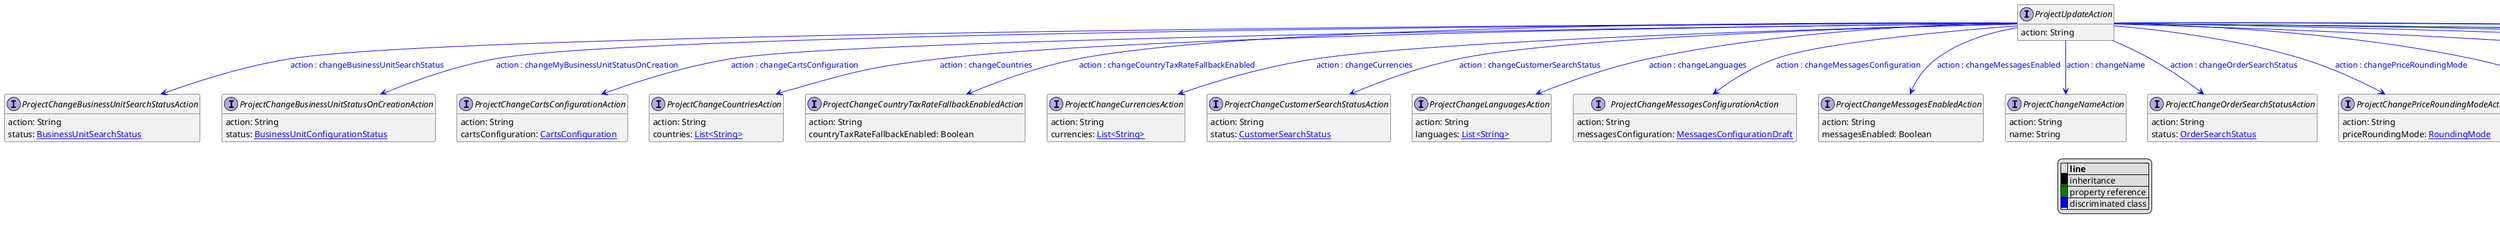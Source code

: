@startuml

hide empty fields
hide empty methods
legend
|= |= line |
|<back:black>   </back>| inheritance |
|<back:green>   </back>| property reference |
|<back:blue>   </back>| discriminated class |
endlegend
interface ProjectUpdateAction [[ProjectUpdateAction.svg]]  {
    action: String
}


interface ProjectChangeBusinessUnitSearchStatusAction [[ProjectChangeBusinessUnitSearchStatusAction.svg]]  {
    action: String
    status: [[BusinessUnitSearchStatus.svg BusinessUnitSearchStatus]]
}
interface ProjectChangeBusinessUnitStatusOnCreationAction [[ProjectChangeBusinessUnitStatusOnCreationAction.svg]]  {
    action: String
    status: [[BusinessUnitConfigurationStatus.svg BusinessUnitConfigurationStatus]]
}
interface ProjectChangeCartsConfigurationAction [[ProjectChangeCartsConfigurationAction.svg]]  {
    action: String
    cartsConfiguration: [[CartsConfiguration.svg CartsConfiguration]]
}
interface ProjectChangeCountriesAction [[ProjectChangeCountriesAction.svg]]  {
    action: String
    countries: [[String.svg List<String>]]
}
interface ProjectChangeCountryTaxRateFallbackEnabledAction [[ProjectChangeCountryTaxRateFallbackEnabledAction.svg]]  {
    action: String
    countryTaxRateFallbackEnabled: Boolean
}
interface ProjectChangeCurrenciesAction [[ProjectChangeCurrenciesAction.svg]]  {
    action: String
    currencies: [[String.svg List<String>]]
}
interface ProjectChangeCustomerSearchStatusAction [[ProjectChangeCustomerSearchStatusAction.svg]]  {
    action: String
    status: [[CustomerSearchStatus.svg CustomerSearchStatus]]
}
interface ProjectChangeLanguagesAction [[ProjectChangeLanguagesAction.svg]]  {
    action: String
    languages: [[String.svg List<String>]]
}
interface ProjectChangeMessagesConfigurationAction [[ProjectChangeMessagesConfigurationAction.svg]]  {
    action: String
    messagesConfiguration: [[MessagesConfigurationDraft.svg MessagesConfigurationDraft]]
}
interface ProjectChangeMessagesEnabledAction [[ProjectChangeMessagesEnabledAction.svg]]  {
    action: String
    messagesEnabled: Boolean
}
interface ProjectChangeNameAction [[ProjectChangeNameAction.svg]]  {
    action: String
    name: String
}
interface ProjectChangeOrderSearchStatusAction [[ProjectChangeOrderSearchStatusAction.svg]]  {
    action: String
    status: [[OrderSearchStatus.svg OrderSearchStatus]]
}
interface ProjectChangePriceRoundingModeAction [[ProjectChangePriceRoundingModeAction.svg]]  {
    action: String
    priceRoundingMode: [[RoundingMode.svg RoundingMode]]
}
interface ProjectChangeProductSearchIndexingEnabledAction [[ProjectChangeProductSearchIndexingEnabledAction.svg]]  {
    action: String
    enabled: Boolean
    mode: [[ProductSearchIndexingMode.svg ProductSearchIndexingMode]]
}
interface ProjectChangeShoppingListsConfigurationAction [[ProjectChangeShoppingListsConfigurationAction.svg]]  {
    action: String
    shoppingListsConfiguration: [[ShoppingListsConfiguration.svg ShoppingListsConfiguration]]
}
interface ProjectChangeTaxRoundingModeAction [[ProjectChangeTaxRoundingModeAction.svg]]  {
    action: String
    taxRoundingMode: [[RoundingMode.svg RoundingMode]]
}
interface ProjectSetBusinessUnitAssociateRoleOnCreationAction [[ProjectSetBusinessUnitAssociateRoleOnCreationAction.svg]]  {
    action: String
    associateRole: [[AssociateRoleResourceIdentifier.svg AssociateRoleResourceIdentifier]]
}
interface ProjectSetDiscountsConfigurationAction [[ProjectSetDiscountsConfigurationAction.svg]]  {
    action: String
    discountsConfiguration: [[DiscountsConfiguration.svg DiscountsConfiguration]]
}
interface ProjectSetExternalOAuthAction [[ProjectSetExternalOAuthAction.svg]]  {
    action: String
    externalOAuth: [[ExternalOAuth.svg ExternalOAuth]]
}
interface ProjectSetShippingRateInputTypeAction [[ProjectSetShippingRateInputTypeAction.svg]]  {
    action: String
    shippingRateInputType: [[ShippingRateInputType.svg ShippingRateInputType]]
}
interface ProjectUpdate [[ProjectUpdate.svg]]  {
    version: Long
    actions: [[ProjectUpdateAction.svg List<ProjectUpdateAction>]]
}
ProjectUpdateAction --> ProjectChangeBusinessUnitSearchStatusAction #blue;text:blue : "action : changeBusinessUnitSearchStatus"
ProjectUpdateAction --> ProjectChangeBusinessUnitStatusOnCreationAction #blue;text:blue : "action : changeMyBusinessUnitStatusOnCreation"
ProjectUpdateAction --> ProjectChangeCartsConfigurationAction #blue;text:blue : "action : changeCartsConfiguration"
ProjectUpdateAction --> ProjectChangeCountriesAction #blue;text:blue : "action : changeCountries"
ProjectUpdateAction --> ProjectChangeCountryTaxRateFallbackEnabledAction #blue;text:blue : "action : changeCountryTaxRateFallbackEnabled"
ProjectUpdateAction --> ProjectChangeCurrenciesAction #blue;text:blue : "action : changeCurrencies"
ProjectUpdateAction --> ProjectChangeCustomerSearchStatusAction #blue;text:blue : "action : changeCustomerSearchStatus"
ProjectUpdateAction --> ProjectChangeLanguagesAction #blue;text:blue : "action : changeLanguages"
ProjectUpdateAction --> ProjectChangeMessagesConfigurationAction #blue;text:blue : "action : changeMessagesConfiguration"
ProjectUpdateAction --> ProjectChangeMessagesEnabledAction #blue;text:blue : "action : changeMessagesEnabled"
ProjectUpdateAction --> ProjectChangeNameAction #blue;text:blue : "action : changeName"
ProjectUpdateAction --> ProjectChangeOrderSearchStatusAction #blue;text:blue : "action : changeOrderSearchStatus"
ProjectUpdateAction --> ProjectChangePriceRoundingModeAction #blue;text:blue : "action : changePriceRoundingMode"
ProjectUpdateAction --> ProjectChangeProductSearchIndexingEnabledAction #blue;text:blue : "action : changeProductSearchIndexingEnabled"
ProjectUpdateAction --> ProjectChangeShoppingListsConfigurationAction #blue;text:blue : "action : changeShoppingListsConfiguration"
ProjectUpdateAction --> ProjectChangeTaxRoundingModeAction #blue;text:blue : "action : changeTaxRoundingMode"
ProjectUpdateAction --> ProjectSetBusinessUnitAssociateRoleOnCreationAction #blue;text:blue : "action : setMyBusinessUnitAssociateRoleOnCreation"
ProjectUpdateAction --> ProjectSetDiscountsConfigurationAction #blue;text:blue : "action : setDiscountsConfiguration"
ProjectUpdateAction --> ProjectSetExternalOAuthAction #blue;text:blue : "action : setExternalOAuth"
ProjectUpdateAction --> ProjectSetShippingRateInputTypeAction #blue;text:blue : "action : setShippingRateInputType"
ProjectUpdateAction --> ProjectUpdate #green;text:green : "actions"
@enduml

